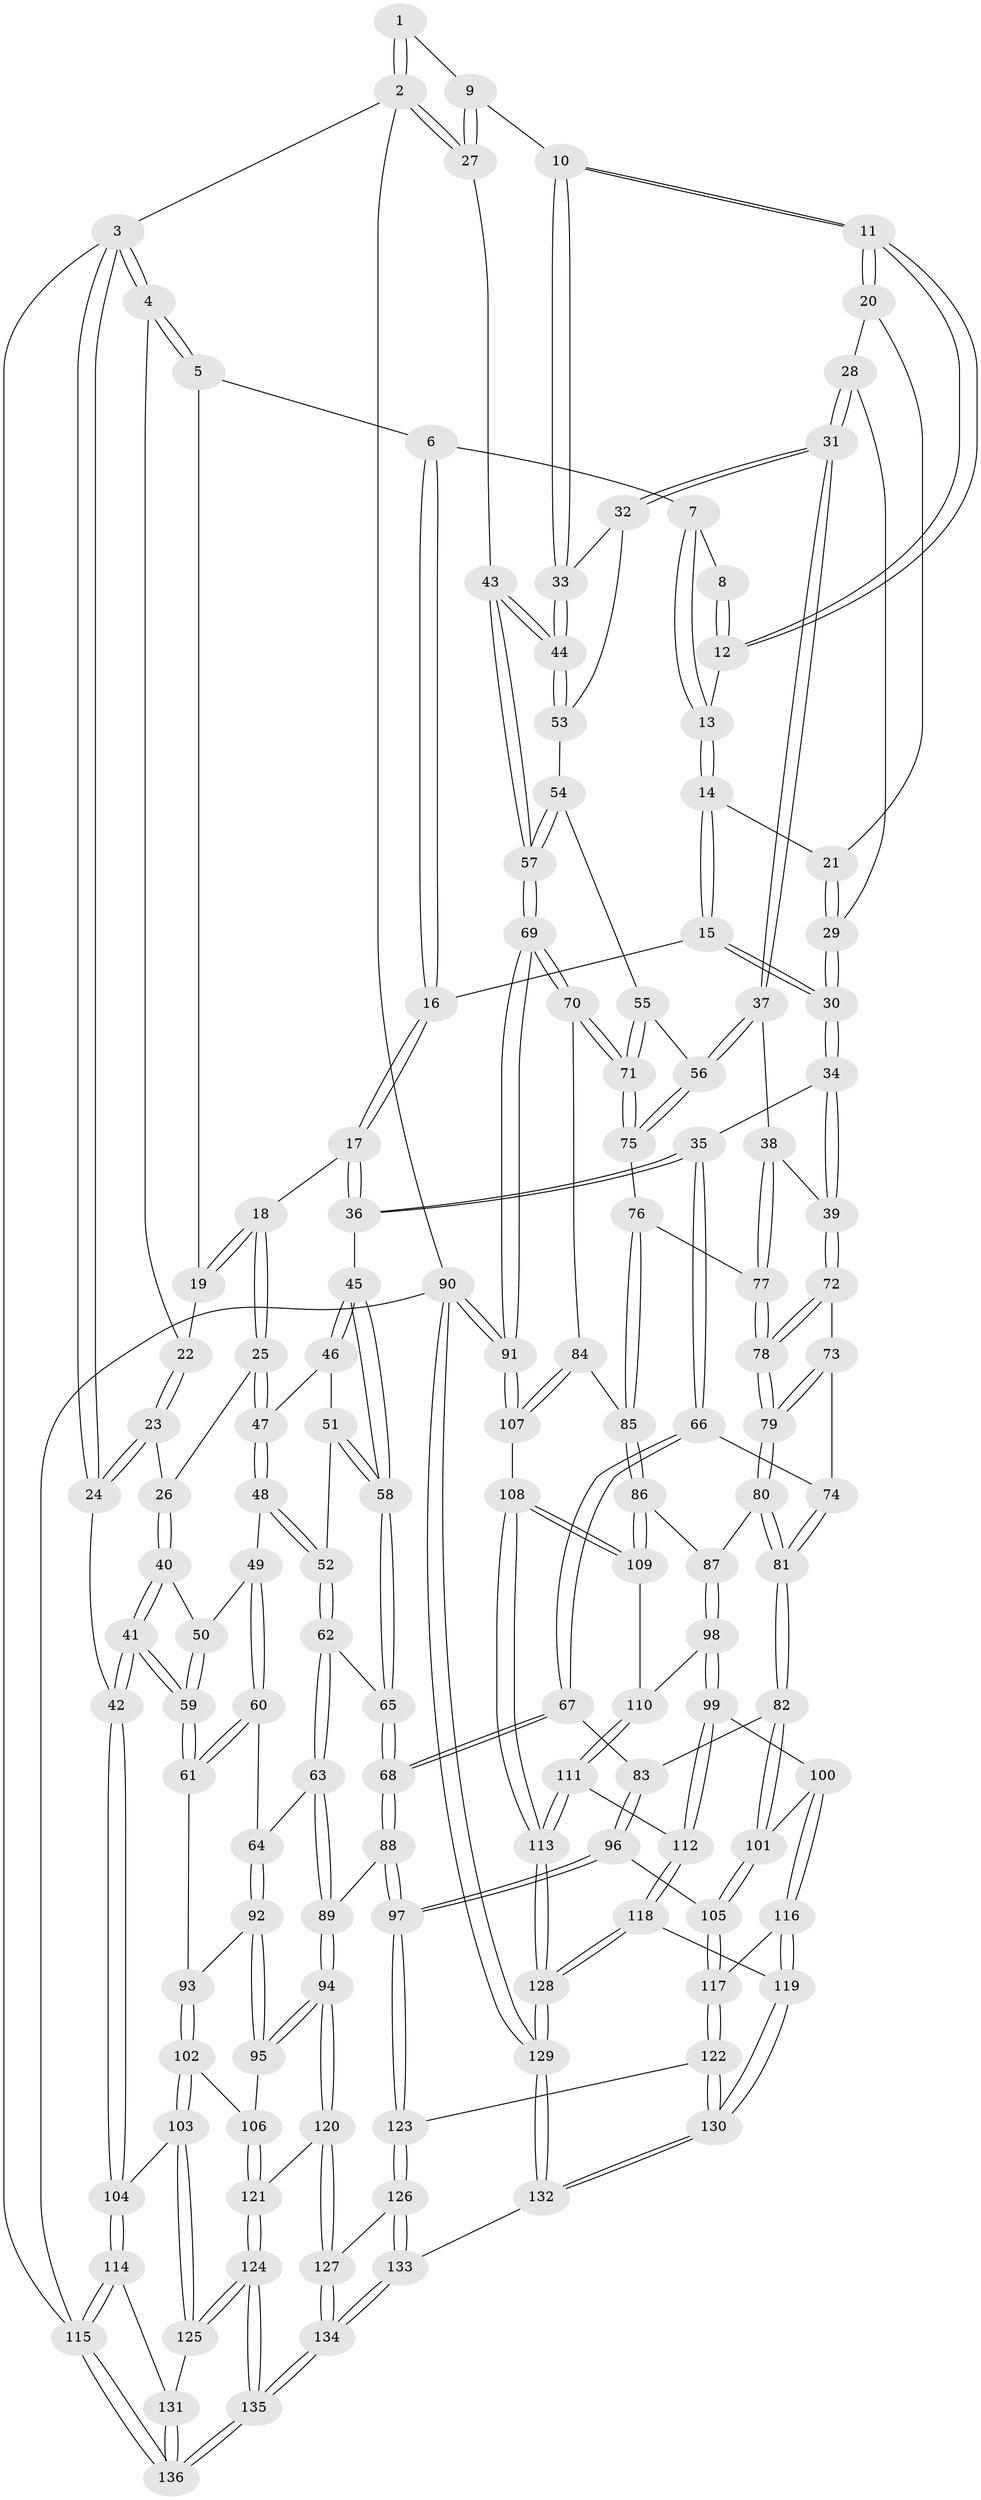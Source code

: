 // coarse degree distribution, {3: 0.5476190476190477, 6: 0.023809523809523808, 4: 0.2857142857142857, 5: 0.11904761904761904, 2: 0.023809523809523808}
// Generated by graph-tools (version 1.1) at 2025/54/03/04/25 22:54:17]
// undirected, 136 vertices, 337 edges
graph export_dot {
  node [color=gray90,style=filled];
  1 [pos="+0.814166531303859+0"];
  2 [pos="+1+0"];
  3 [pos="+0+0"];
  4 [pos="+0+0"];
  5 [pos="+0.39639057458595967+0"];
  6 [pos="+0.5354175465312724+0"];
  7 [pos="+0.5418094511292141+0"];
  8 [pos="+0.7753332984202401+0"];
  9 [pos="+0.8784811658583613+0.15328965193881383"];
  10 [pos="+0.8383781716550357+0.20177414083766565"];
  11 [pos="+0.7846438650907558+0.18054524277575876"];
  12 [pos="+0.7361826702817106+0.045768471209975826"];
  13 [pos="+0.6436007857980921+0.07689228351645556"];
  14 [pos="+0.623289076550061+0.18359744692284813"];
  15 [pos="+0.5859623672323524+0.1944191786977695"];
  16 [pos="+0.5755123171384248+0.1963143260572326"];
  17 [pos="+0.5151995893971797+0.2229422257606554"];
  18 [pos="+0.4340673133457061+0.20829985055107814"];
  19 [pos="+0.3846946720485157+0.015387701141550665"];
  20 [pos="+0.683807014642521+0.18708937238112053"];
  21 [pos="+0.6424105406311691+0.1871003820911894"];
  22 [pos="+0.19588123538395294+0.1411482005082256"];
  23 [pos="+0.19036982460965812+0.20172549309693485"];
  24 [pos="+0+0.29452199991627104"];
  25 [pos="+0.42463653034850996+0.21651674898769482"];
  26 [pos="+0.23073191212237257+0.23286086565630662"];
  27 [pos="+1+0"];
  28 [pos="+0.7023499407526943+0.29276044496537224"];
  29 [pos="+0.6798351922178983+0.30312888951454015"];
  30 [pos="+0.6714372334975902+0.3487345629615278"];
  31 [pos="+0.8274719152655932+0.30766214135194453"];
  32 [pos="+0.835096703443528+0.2995614246423471"];
  33 [pos="+0.8439176954933751+0.22539291878758805"];
  34 [pos="+0.6742693320990089+0.40359918286093693"];
  35 [pos="+0.6039178201866499+0.39876760993431787"];
  36 [pos="+0.577709238589158+0.3911626155163698"];
  37 [pos="+0.7803087260134893+0.3682995239421098"];
  38 [pos="+0.7013183969822241+0.41125962809318817"];
  39 [pos="+0.6933843132471097+0.41195624604984876"];
  40 [pos="+0.22657260453947606+0.3308637027073673"];
  41 [pos="+0+0.5120185875606599"];
  42 [pos="+0+0.5063502223968911"];
  43 [pos="+1+0.34970042944987595"];
  44 [pos="+1+0.3412894424132064"];
  45 [pos="+0.5633030768402288+0.4026640862868168"];
  46 [pos="+0.43585528965099324+0.3794142878034523"];
  47 [pos="+0.39956916761988004+0.3058904474433347"];
  48 [pos="+0.31287162612988706+0.3986246736375977"];
  49 [pos="+0.3095187813183515+0.3988235804432196"];
  50 [pos="+0.30321580591738334+0.39615718624472857"];
  51 [pos="+0.4345315006100306+0.43214358711955925"];
  52 [pos="+0.3207034112075183+0.40756084881041754"];
  53 [pos="+0.861391041897894+0.3233054618999978"];
  54 [pos="+0.9279414539640539+0.4051731527145931"];
  55 [pos="+0.9051569280367444+0.4493843974533705"];
  56 [pos="+0.854341535179918+0.49395518468270444"];
  57 [pos="+1+0.4388871718391632"];
  58 [pos="+0.4702160700796738+0.5239167734839268"];
  59 [pos="+0.007821073881655764+0.5275844739905657"];
  60 [pos="+0.23385268555104413+0.5514774697925575"];
  61 [pos="+0.08277580389570298+0.5628490362936368"];
  62 [pos="+0.39763405959021303+0.551213147384378"];
  63 [pos="+0.35642037292956463+0.5820132008918368"];
  64 [pos="+0.33179539813134723+0.5822036302443899"];
  65 [pos="+0.46699004819745904+0.5359414272036596"];
  66 [pos="+0.6001292297795041+0.5484142463014839"];
  67 [pos="+0.5461761592820527+0.5961145122353032"];
  68 [pos="+0.5350905242423087+0.5959002477915896"];
  69 [pos="+1+0.5959748020079951"];
  70 [pos="+1+0.6150450808349422"];
  71 [pos="+1+0.5618260397685382"];
  72 [pos="+0.6749001550360298+0.49240978702436483"];
  73 [pos="+0.667886570587992+0.5182778723326373"];
  74 [pos="+0.6616942921161239+0.5239454997383503"];
  75 [pos="+0.8509843842563821+0.5087585531250506"];
  76 [pos="+0.80664362983085+0.5582343621052426"];
  77 [pos="+0.8045609609675989+0.5586642543172171"];
  78 [pos="+0.8018173652142034+0.5608896122131249"];
  79 [pos="+0.77119389928068+0.5869004126104401"];
  80 [pos="+0.7338837309715898+0.651232187774059"];
  81 [pos="+0.6921867267547971+0.6639211948658319"];
  82 [pos="+0.6863462543229965+0.6669689497704764"];
  83 [pos="+0.5753325128904466+0.6136746216260109"];
  84 [pos="+0.9792563659304586+0.6639924586327393"];
  85 [pos="+0.9482520587888336+0.673496622886408"];
  86 [pos="+0.9427417242469979+0.6788078703340771"];
  87 [pos="+0.776900014590572+0.6884712650997054"];
  88 [pos="+0.48170817098376434+0.7546942251846913"];
  89 [pos="+0.39536590433764607+0.7700465676276436"];
  90 [pos="+1+1"];
  91 [pos="+1+0.8552909754980873"];
  92 [pos="+0.2598103605471233+0.7082017313976939"];
  93 [pos="+0.12871275104308152+0.6313482674705924"];
  94 [pos="+0.38377530684608907+0.7804391442929282"];
  95 [pos="+0.2610091989451914+0.7105303748412346"];
  96 [pos="+0.5952136066170857+0.7844889730411708"];
  97 [pos="+0.5498584363693653+0.7979513528321612"];
  98 [pos="+0.7946345687594855+0.7557530110662205"];
  99 [pos="+0.7797072875756061+0.7820337382289086"];
  100 [pos="+0.6875955662662768+0.7705066450020382"];
  101 [pos="+0.6612391587543843+0.7481901607698787"];
  102 [pos="+0.16441954115158425+0.8009329228112999"];
  103 [pos="+0.1176714790934054+0.851034106144158"];
  104 [pos="+0+0.6907334519947838"];
  105 [pos="+0.6047061205662874+0.7826648420051536"];
  106 [pos="+0.20341009551720307+0.7996059358348778"];
  107 [pos="+0.9822096907588929+0.8379794454448063"];
  108 [pos="+0.928094303762444+0.8494848989370185"];
  109 [pos="+0.9203122626950471+0.722130899289769"];
  110 [pos="+0.8571116395344714+0.7605652540149905"];
  111 [pos="+0.8520733265811583+0.8234310172562885"];
  112 [pos="+0.7886231176278494+0.8432750291470472"];
  113 [pos="+0.9215823636226903+0.8577660217852177"];
  114 [pos="+0+1"];
  115 [pos="+0+1"];
  116 [pos="+0.720470614493924+0.8629188971452696"];
  117 [pos="+0.657897741800428+0.8594452908272869"];
  118 [pos="+0.769986124375387+0.8828988459197092"];
  119 [pos="+0.7536276856050773+0.8897172616448967"];
  120 [pos="+0.34860504567189476+0.859365778725397"];
  121 [pos="+0.3337202026582381+0.8656918573069922"];
  122 [pos="+0.6235409180748037+0.9171076031981938"];
  123 [pos="+0.5498796560742562+0.844239632269595"];
  124 [pos="+0.24957214731997193+0.9639058684101004"];
  125 [pos="+0.12123464647661489+0.8926139284912598"];
  126 [pos="+0.49733435623587346+0.9341507443846656"];
  127 [pos="+0.3971090900710993+0.9076617359934487"];
  128 [pos="+0.9059733569207856+0.9509605806153065"];
  129 [pos="+1+1"];
  130 [pos="+0.6643311395012717+1"];
  131 [pos="+0.11058632759176171+0.9047733555872078"];
  132 [pos="+0.6377281145234409+1"];
  133 [pos="+0.6373216370123188+1"];
  134 [pos="+0.4014764720314734+1"];
  135 [pos="+0.24875417369742817+1"];
  136 [pos="+0+1"];
  1 -- 2;
  1 -- 2;
  1 -- 9;
  2 -- 3;
  2 -- 27;
  2 -- 27;
  2 -- 90;
  3 -- 4;
  3 -- 4;
  3 -- 24;
  3 -- 24;
  3 -- 115;
  4 -- 5;
  4 -- 5;
  4 -- 22;
  5 -- 6;
  5 -- 19;
  6 -- 7;
  6 -- 16;
  6 -- 16;
  7 -- 8;
  7 -- 13;
  7 -- 13;
  8 -- 12;
  8 -- 12;
  9 -- 10;
  9 -- 27;
  9 -- 27;
  10 -- 11;
  10 -- 11;
  10 -- 33;
  10 -- 33;
  11 -- 12;
  11 -- 12;
  11 -- 20;
  11 -- 20;
  12 -- 13;
  13 -- 14;
  13 -- 14;
  14 -- 15;
  14 -- 15;
  14 -- 21;
  15 -- 16;
  15 -- 30;
  15 -- 30;
  16 -- 17;
  16 -- 17;
  17 -- 18;
  17 -- 36;
  17 -- 36;
  18 -- 19;
  18 -- 19;
  18 -- 25;
  18 -- 25;
  19 -- 22;
  20 -- 21;
  20 -- 28;
  21 -- 29;
  21 -- 29;
  22 -- 23;
  22 -- 23;
  23 -- 24;
  23 -- 24;
  23 -- 26;
  24 -- 42;
  25 -- 26;
  25 -- 47;
  25 -- 47;
  26 -- 40;
  26 -- 40;
  27 -- 43;
  28 -- 29;
  28 -- 31;
  28 -- 31;
  29 -- 30;
  29 -- 30;
  30 -- 34;
  30 -- 34;
  31 -- 32;
  31 -- 32;
  31 -- 37;
  31 -- 37;
  32 -- 33;
  32 -- 53;
  33 -- 44;
  33 -- 44;
  34 -- 35;
  34 -- 39;
  34 -- 39;
  35 -- 36;
  35 -- 36;
  35 -- 66;
  35 -- 66;
  36 -- 45;
  37 -- 38;
  37 -- 56;
  37 -- 56;
  38 -- 39;
  38 -- 77;
  38 -- 77;
  39 -- 72;
  39 -- 72;
  40 -- 41;
  40 -- 41;
  40 -- 50;
  41 -- 42;
  41 -- 42;
  41 -- 59;
  41 -- 59;
  42 -- 104;
  42 -- 104;
  43 -- 44;
  43 -- 44;
  43 -- 57;
  43 -- 57;
  44 -- 53;
  44 -- 53;
  45 -- 46;
  45 -- 46;
  45 -- 58;
  45 -- 58;
  46 -- 47;
  46 -- 51;
  47 -- 48;
  47 -- 48;
  48 -- 49;
  48 -- 52;
  48 -- 52;
  49 -- 50;
  49 -- 60;
  49 -- 60;
  50 -- 59;
  50 -- 59;
  51 -- 52;
  51 -- 58;
  51 -- 58;
  52 -- 62;
  52 -- 62;
  53 -- 54;
  54 -- 55;
  54 -- 57;
  54 -- 57;
  55 -- 56;
  55 -- 71;
  55 -- 71;
  56 -- 75;
  56 -- 75;
  57 -- 69;
  57 -- 69;
  58 -- 65;
  58 -- 65;
  59 -- 61;
  59 -- 61;
  60 -- 61;
  60 -- 61;
  60 -- 64;
  61 -- 93;
  62 -- 63;
  62 -- 63;
  62 -- 65;
  63 -- 64;
  63 -- 89;
  63 -- 89;
  64 -- 92;
  64 -- 92;
  65 -- 68;
  65 -- 68;
  66 -- 67;
  66 -- 67;
  66 -- 74;
  67 -- 68;
  67 -- 68;
  67 -- 83;
  68 -- 88;
  68 -- 88;
  69 -- 70;
  69 -- 70;
  69 -- 91;
  69 -- 91;
  70 -- 71;
  70 -- 71;
  70 -- 84;
  71 -- 75;
  71 -- 75;
  72 -- 73;
  72 -- 78;
  72 -- 78;
  73 -- 74;
  73 -- 79;
  73 -- 79;
  74 -- 81;
  74 -- 81;
  75 -- 76;
  76 -- 77;
  76 -- 85;
  76 -- 85;
  77 -- 78;
  77 -- 78;
  78 -- 79;
  78 -- 79;
  79 -- 80;
  79 -- 80;
  80 -- 81;
  80 -- 81;
  80 -- 87;
  81 -- 82;
  81 -- 82;
  82 -- 83;
  82 -- 101;
  82 -- 101;
  83 -- 96;
  83 -- 96;
  84 -- 85;
  84 -- 107;
  84 -- 107;
  85 -- 86;
  85 -- 86;
  86 -- 87;
  86 -- 109;
  86 -- 109;
  87 -- 98;
  87 -- 98;
  88 -- 89;
  88 -- 97;
  88 -- 97;
  89 -- 94;
  89 -- 94;
  90 -- 91;
  90 -- 91;
  90 -- 129;
  90 -- 129;
  90 -- 115;
  91 -- 107;
  91 -- 107;
  92 -- 93;
  92 -- 95;
  92 -- 95;
  93 -- 102;
  93 -- 102;
  94 -- 95;
  94 -- 95;
  94 -- 120;
  94 -- 120;
  95 -- 106;
  96 -- 97;
  96 -- 97;
  96 -- 105;
  97 -- 123;
  97 -- 123;
  98 -- 99;
  98 -- 99;
  98 -- 110;
  99 -- 100;
  99 -- 112;
  99 -- 112;
  100 -- 101;
  100 -- 116;
  100 -- 116;
  101 -- 105;
  101 -- 105;
  102 -- 103;
  102 -- 103;
  102 -- 106;
  103 -- 104;
  103 -- 125;
  103 -- 125;
  104 -- 114;
  104 -- 114;
  105 -- 117;
  105 -- 117;
  106 -- 121;
  106 -- 121;
  107 -- 108;
  108 -- 109;
  108 -- 109;
  108 -- 113;
  108 -- 113;
  109 -- 110;
  110 -- 111;
  110 -- 111;
  111 -- 112;
  111 -- 113;
  111 -- 113;
  112 -- 118;
  112 -- 118;
  113 -- 128;
  113 -- 128;
  114 -- 115;
  114 -- 115;
  114 -- 131;
  115 -- 136;
  115 -- 136;
  116 -- 117;
  116 -- 119;
  116 -- 119;
  117 -- 122;
  117 -- 122;
  118 -- 119;
  118 -- 128;
  118 -- 128;
  119 -- 130;
  119 -- 130;
  120 -- 121;
  120 -- 127;
  120 -- 127;
  121 -- 124;
  121 -- 124;
  122 -- 123;
  122 -- 130;
  122 -- 130;
  123 -- 126;
  123 -- 126;
  124 -- 125;
  124 -- 125;
  124 -- 135;
  124 -- 135;
  125 -- 131;
  126 -- 127;
  126 -- 133;
  126 -- 133;
  127 -- 134;
  127 -- 134;
  128 -- 129;
  128 -- 129;
  129 -- 132;
  129 -- 132;
  130 -- 132;
  130 -- 132;
  131 -- 136;
  131 -- 136;
  132 -- 133;
  133 -- 134;
  133 -- 134;
  134 -- 135;
  134 -- 135;
  135 -- 136;
  135 -- 136;
}
